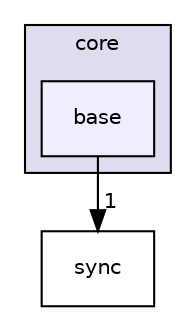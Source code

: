 digraph "C:/github/FBXpythonSDK201701/FBXpythonSDK201701/2017.1/include/fbxsdk/core/base" {
  compound=true
  node [ fontsize="10", fontname="Helvetica"];
  edge [ labelfontsize="10", labelfontname="Helvetica"];
  subgraph clusterdir_dc5f68bdde303aff54e2a4c8ef8e1df0 {
    graph [ bgcolor="#ddddee", pencolor="black", label="core" fontname="Helvetica", fontsize="10", URL="dir_dc5f68bdde303aff54e2a4c8ef8e1df0.html"]
  dir_fe554ac118e5f8269353bb8769be6b50 [shape=box, label="base", style="filled", fillcolor="#eeeeff", pencolor="black", URL="dir_fe554ac118e5f8269353bb8769be6b50.html"];
  }
  dir_613013198a140a99a9ced2cc06b107b9 [shape=box label="sync" URL="dir_613013198a140a99a9ced2cc06b107b9.html"];
  dir_fe554ac118e5f8269353bb8769be6b50->dir_613013198a140a99a9ced2cc06b107b9 [headlabel="1", labeldistance=1.5 headhref="dir_000006_000008.html"];
}
